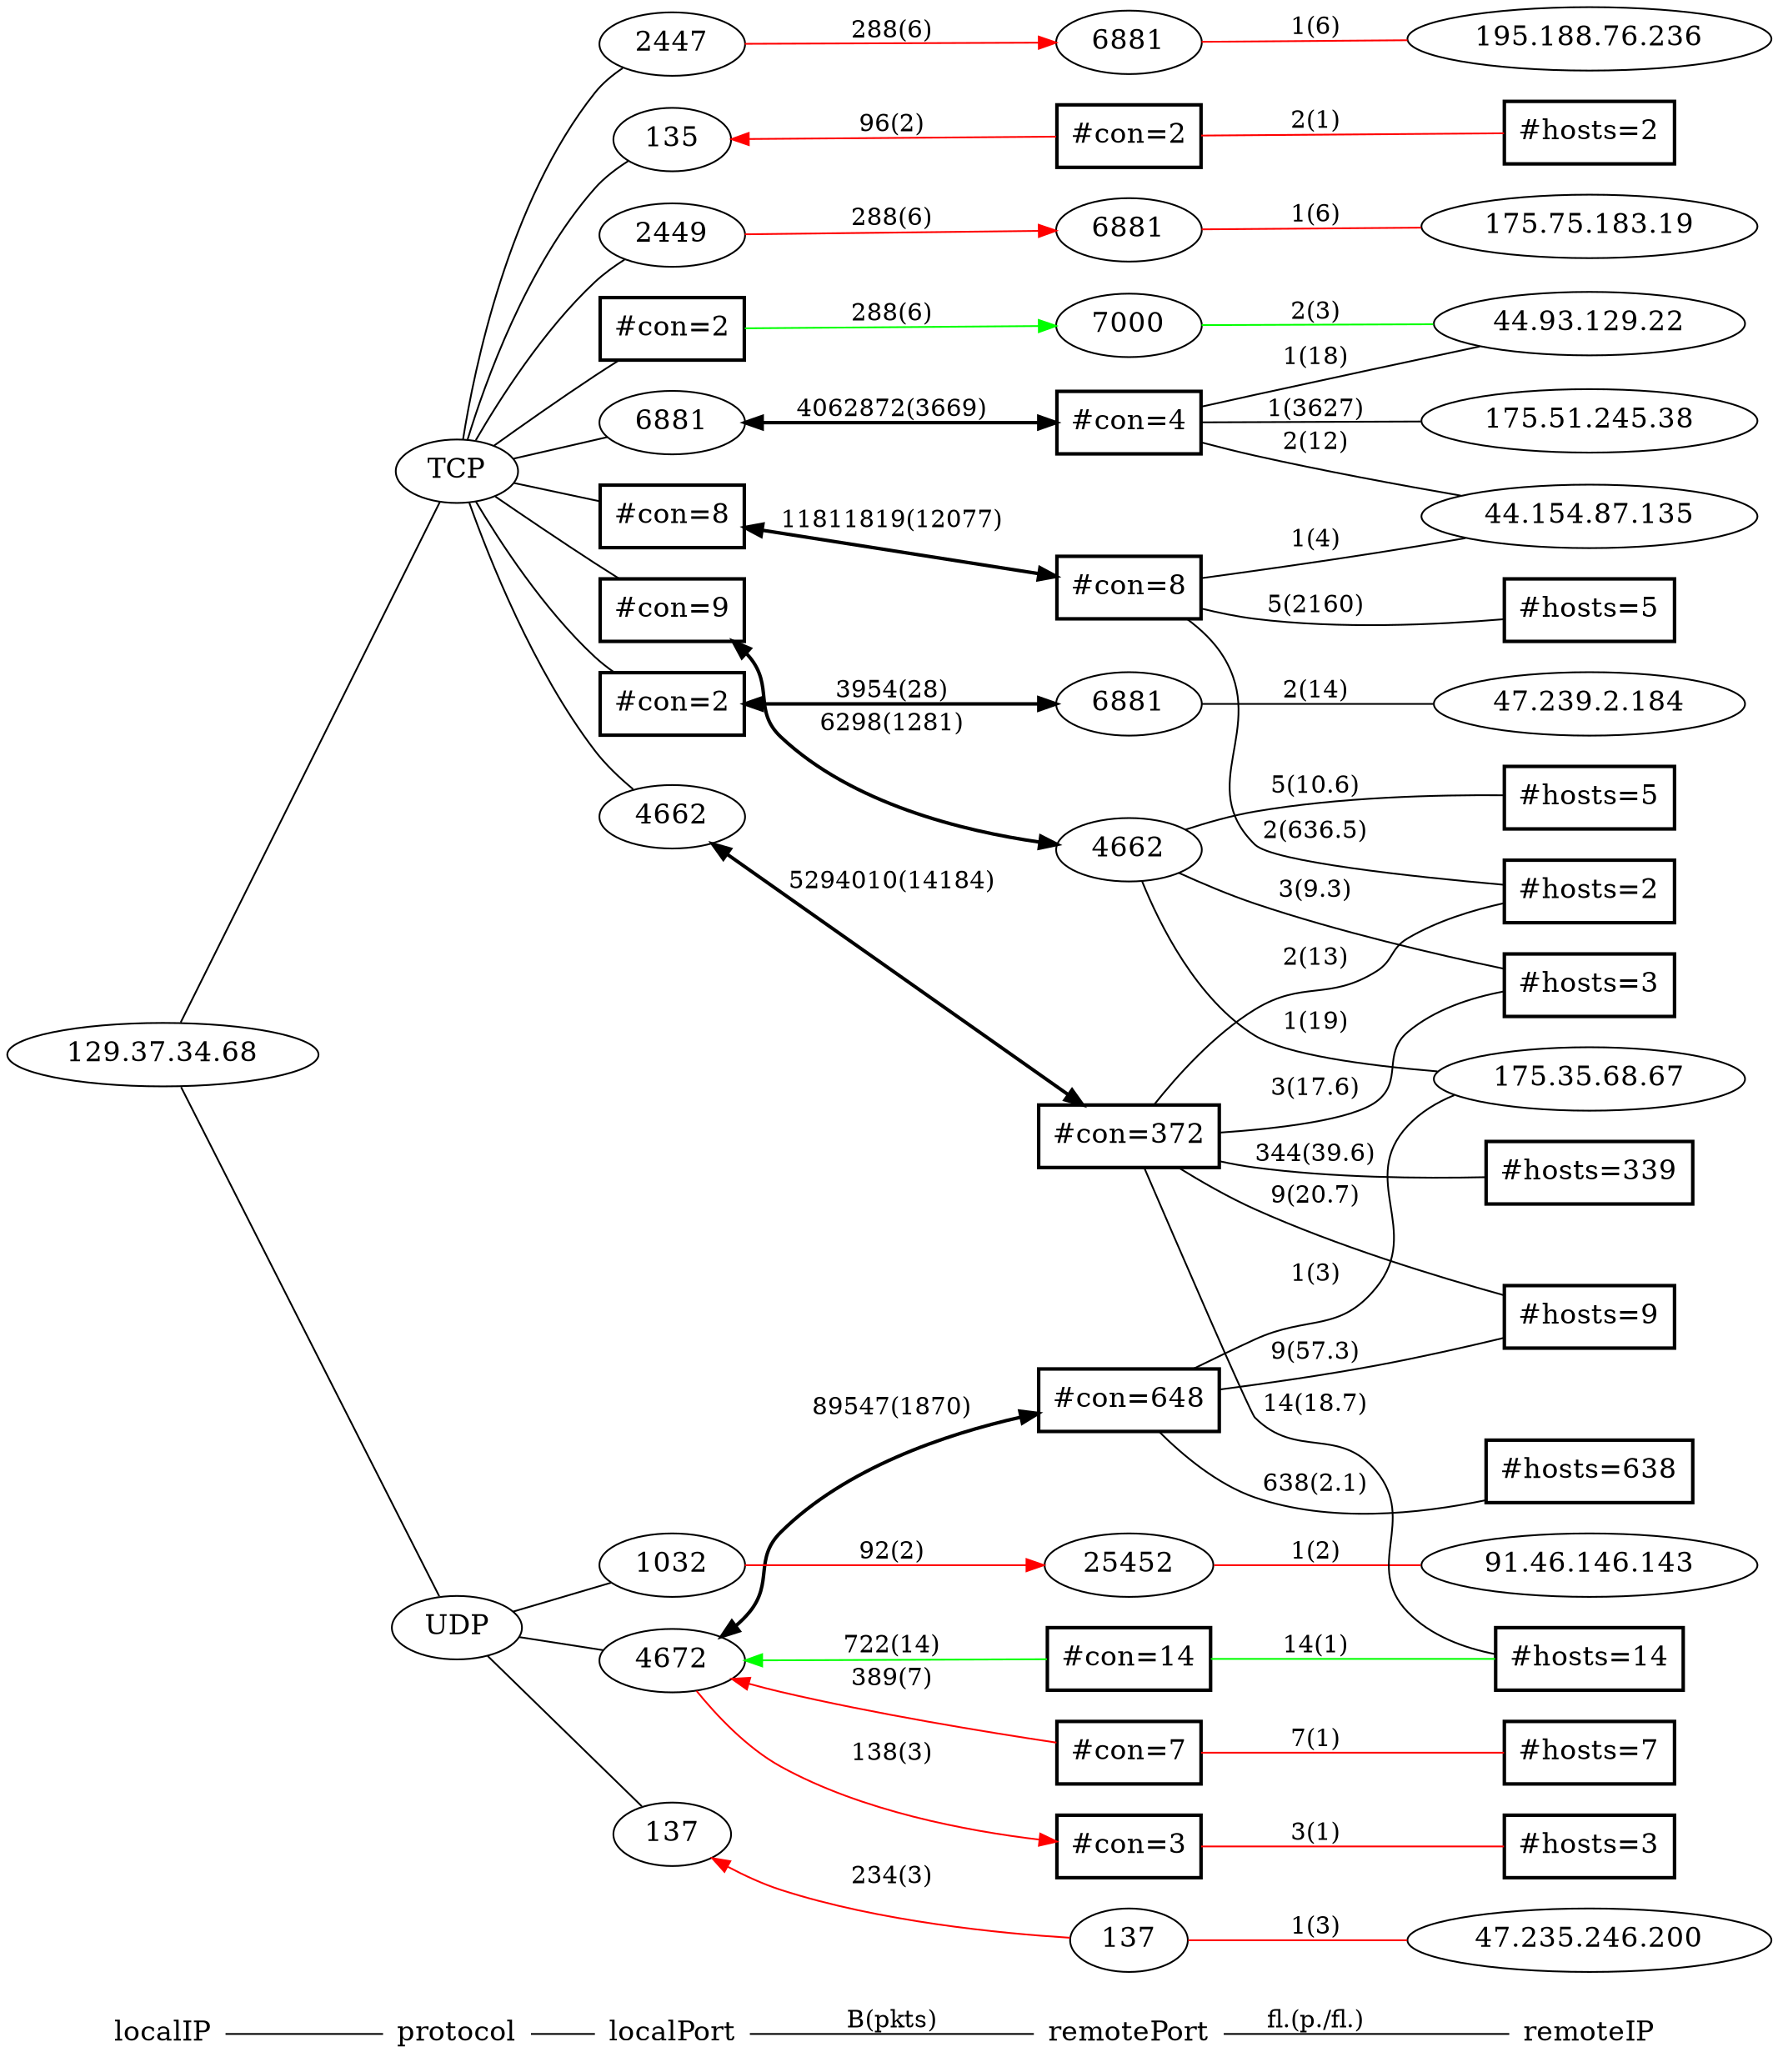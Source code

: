 graph G { /* Created by hpg2dot3() */
rankdir=LR;
node[shape=plaintext,fontsize=16];
"localIP"--"protocol"--"localPort""localPort"--"remotePort"[label="B(pkts)"]"remotePort"--"remoteIP"[label="fl.(p./fl.)"]
node[shape=ellipse];
subgraph 0 {rank=same;"localIP";k1_2166694468;}
k1_2166694468[label="129.37.34.68"];
k1_2166694468--k2_6;
k1_2166694468--k2_17;
subgraph 1 {rank=same;"protocol";k2_6;k2_17;}
k2_6[label="TCP"];
k2_17[label="UDP"];
k2_6--k3_268437903;
k2_6--k3_268435591;
k2_17--k3_4672;
k2_17--k3_137;
k2_6--k3_268442337;
k2_17--k3_1032;
k2_6--k3_268437905;
k2_6--k3_268440118;
k2_6--k3_277807106;
k2_6--k3_6291464;
k2_6--k3_274202633;
k2_6--k3_284491778;
subgraph 2 {rank=same;"localPort";k3_268440118;k3_4672;k3_1032;k3_274202633;k3_277807106;k3_268437903;k3_6291464;k3_268435591;k3_284491778;k3_137;k3_268437905;k3_268442337;}
k3_268440118[label="4662"];
k3_4672[label="4672"];
k3_1032[label="1032"];
k3_274202633[label="#con=9", shape=box, style=bold];
k3_277807106[label="#con=2", shape=box, style=bold];
k3_268437903[label="2447"];
k3_6291464[label="#con=8", shape=box, style=bold];
k3_268435591[label="135"];
k3_284491778[label="#con=2", shape=box, style=bold];
k3_137[label="137"];
k3_268437905[label="2449"];
k3_268442337[label="6881"];
k3_1032--k4_1073767276[dir=forward, color=red][label="92(2)"];
k3_268437903--k4_1342380769[dir=forward, color=red][label="288(6)"];
k3_137--k4_1073807497[dir=back, color=red][label="234(3)"];
k3_268437905--k4_1342315233[dir=forward, color=red][label="288(6)"];
k3_277807106--k4_268770017[style=bold,dir=both][label="3954(28)"];
k3_284491778--k4_2416188248[dir=forward, color=green][label="288(6)"];
k3_274202633--k4_268833334[style=bold,dir=both][label="6298(1281)"];
k3_4672--k4_1115291655[dir=back, color=red][label="389(7)"];
k3_268440118--k4_67305844[style=bold,dir=both][label="5294010(14184)"];
k3_268435591--k4_1121124354[dir=back, color=red][label="96(2)"];
k3_4672--k4_1097138179[dir=forward, color=red][label="138(3)"];
k3_4672--k4_67437192[style=bold,dir=both][label="89547(1870)"];
k3_4672--k4_2318073870[dir=back, color=green][label="722(14)"];
k3_268442337--k4_83361796[style=bold,dir=both][label="4062872(3669)"];
k3_6291464--k4_73400328[style=bold,dir=both][label="11811819(12077)"];
subgraph 3 {rank=same;"remotePort";k4_268833334;k4_1073807497;k4_83361796;k4_73400328;k4_67305844;k4_1121124354;k4_1115291655;k4_1342315233;k4_2416188248;k4_67437192;k4_1073767276;k4_1097138179;k4_268770017;k4_2318073870;k4_1342380769;}
k4_268833334[label="4662"];
k4_1073807497[label="137"];
k4_83361796[label="#con=4", shape=box, style=bold];
k4_73400328[label="#con=8", shape=box, style=bold];
k4_67305844[label="#con=372", shape=box, style=bold];
k4_1121124354[label="#con=2", shape=box, style=bold];
k4_1115291655[label="#con=7", shape=box, style=bold];
k4_1342315233[label="6881"];
k4_2416188248[label="7000"];
k4_67437192[label="#con=648", shape=box, style=bold];
k4_1073767276[label="25452"];
k4_1097138179[label="#con=3", shape=box, style=bold];
k4_268770017[label="6881"];
k4_2318073870[label="#con=14", shape=box, style=bold];
k4_1342380769[label="6881"];
k4_1073767276--k5_1529778831[color=red][label="1(2)"];
k4_1073807497--k5_803993288[color=red][label="1(3)"];
k4_2416188248--k5_744325398[color=green][label="2(3)"];
k4_1342315233--k5_2940974867[color=red][label="1(6)"];
k4_268833334--k5_2938324035[label="1(19)"];
k4_1342380769--k5_3283897580[color=red][label="1(6)"];
k4_268770017--k5_804192952[label="2(14)"];
k4_83361796--k5_748312455[label="2(12)"];
k4_83361796--k5_744325398[label="1(18)"];
k4_67437192--k5_2938324035[label="1(3)"];
k4_83361796--k5_2939417894[label="1(3627)"];
k4_73400328--k5_748312455[label="1(4)"];
k4_268833334--k5_4294311939[label="3(9.3)"];
k4_268833334--k5_4294115333[label="5(10.6)"];
k4_67305844--k5_4294639630[label="14(18.7)"];
k4_67305844--k5_4294705161[label="9(20.7)"];
k4_67305844--k5_4294836563[label="344(39.6)"];
k4_1121124354--k5_4294377474[color=red][label="2(1)"];
k4_2318073870--k5_4294639630[color=green][label="14(1)"];
k4_67437192--k5_4294902398[label="638(2.1)"];
k4_73400328--k5_4294770693[label="5(2160)"];
k4_67305844--k5_4294311939[label="3(17.6)"];
k4_73400328--k5_4294049794[label="2(636.5)"];
k4_1115291655--k5_4294180871[color=red][label="7(1)"];
k4_67437192--k5_4294705161[label="9(57.3)"];
k4_67305844--k5_4294049794[label="2(13)"];
k4_1097138179--k5_4294246403[color=red][label="3(1)"];
subgraph 4 {rank=same;"remoteIP";k5_4294770693;k5_2939417894;k5_744325398;k5_744325398;k5_4294311939;k5_4294049794;k5_748312455;k5_803993288;k5_4294705161;k5_4294246403;k5_4294377474;k5_1529778831;k5_4294902398;k5_2940974867;k5_2938324035;k5_4294639630;k5_2938324035;k5_4294115333;k5_4294180871;k5_804192952;k5_3283897580;k5_4294311939;k5_4294836563;}
k5_4294770693[label="#hosts=5", shape=box, style=bold];
k5_2939417894[label="175.51.245.38"];
k5_744325398[label="44.93.129.22"];
k5_744325398[label="44.93.129.22"];
k5_4294311939[label="#hosts=3", shape=box, style=bold];
k5_4294049794[label="#hosts=2", shape=box, style=bold];
k5_748312455[label="44.154.87.135"];
k5_803993288[label="47.235.246.200"];
k5_4294705161[label="#hosts=9", shape=box, style=bold];
k5_4294246403[label="#hosts=3", shape=box, style=bold];
k5_4294377474[label="#hosts=2", shape=box, style=bold];
k5_1529778831[label="91.46.146.143"];
k5_4294902398[label="#hosts=638", shape=box, style=bold];
k5_2940974867[label="175.75.183.19"];
k5_2938324035[label="175.35.68.67"];
k5_4294639630[label="#hosts=14", shape=box, style=bold];
k5_2938324035[label="175.35.68.67"];
k5_4294115333[label="#hosts=5", shape=box, style=bold];
k5_4294180871[label="#hosts=7", shape=box, style=bold];
k5_804192952[label="47.239.2.184"];
k5_3283897580[label="195.188.76.236"];
k5_4294311939[label="#hosts=3", shape=box, style=bold];
k5_4294836563[label="#hosts=339", shape=box, style=bold];
}
